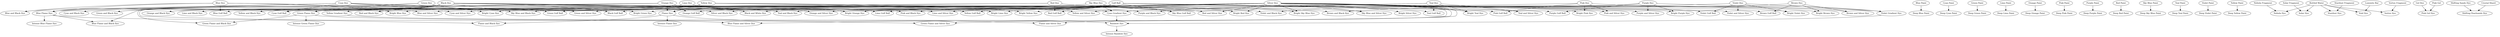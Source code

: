 digraph G {
  "Silver Dye" -> "Black and White Dye" [color="black"];
  "Black Dye" -> "Black and White Dye" [color="black"];
  "Golf Ball" -> "Black Golf Ball" [color="black"];
  "Black Dye" -> "Black Golf Ball" [color="black"];
  "Blue Dye" -> "Blue and Black Dye" [color="black"];
  "Black Dye" -> "Blue and Black Dye" [color="black"];
  "Blue Dye" -> "Blue and Silver Dye" [color="black"];
  "Silver Dye" -> "Blue and Silver Dye" [color="black"];
  "Blue Flame Dye" -> "Blue Flame and Black Dye" [color="black"];
  "Black Dye" -> "Blue Flame and Black Dye" [color="black"];
  "Blue Flame Dye" -> "Blue Flame and Silver Dye" [color="black"];
  "Silver Dye" -> "Blue Flame and Silver Dye" [color="black"];
  "Cyan Dye" -> "Blue Flame Dye" [color="black"];
  "Sky Blue Dye" -> "Blue Flame Dye" [color="black"];
  "Blue Dye" -> "Blue Flame Dye" [color="black"];
  "Golf Ball" -> "Blue Golf Ball" [color="black"];
  "Blue Dye" -> "Blue Golf Ball" [color="black"];
  "Blue Dye" -> "Bright Blue Dye" [color="black"];
  "Silver Dye" -> "Bright Blue Dye" [color="black"];
  "Brown Dye" -> "Bright Brown Dye" [color="black"];
  "Silver Dye" -> "Bright Brown Dye" [color="black"];
  "Cyan Dye" -> "Bright Cyan Dye" [color="black"];
  "Silver Dye" -> "Bright Cyan Dye" [color="black"];
  "Green Dye" -> "Bright Green Dye" [color="black"];
  "Silver Dye" -> "Bright Green Dye" [color="black"];
  "Lime Dye" -> "Bright Lime Dye" [color="black"];
  "Silver Dye" -> "Bright Lime Dye" [color="black"];
  "Orange Dye" -> "Bright Orange Dye" [color="black"];
  "Silver Dye" -> "Bright Orange Dye" [color="black"];
  "Pink Dye" -> "Bright Pink Dye" [color="black"];
  "Silver Dye" -> "Bright Pink Dye" [color="black"];
  "Purple Dye" -> "Bright Purple Dye" [color="black"];
  "Silver Dye" -> "Bright Purple Dye" [color="black"];
  "Red Dye" -> "Bright Red Dye" [color="black"];
  "Silver Dye" -> "Bright Red Dye" [color="black"];
  "Silver Dye" -> "Bright Silver Dye" [color="black"];
  "Sky Blue Dye" -> "Bright Sky Blue Dye" [color="black"];
  "Silver Dye" -> "Bright Sky Blue Dye" [color="black"];
  "Teal Dye" -> "Bright Teal Dye" [color="black"];
  "Silver Dye" -> "Bright Teal Dye" [color="black"];
  "Violet Dye" -> "Bright Violet Dye" [color="black"];
  "Silver Dye" -> "Bright Violet Dye" [color="black"];
  "Yellow Dye" -> "Bright Yellow Dye" [color="black"];
  "Silver Dye" -> "Bright Yellow Dye" [color="black"];
  "Brown Dye" -> "Brown and Black Dye" [color="black"];
  "Black Dye" -> "Brown and Black Dye" [color="black"];
  "Brown Dye" -> "Brown and Silver Dye" [color="black"];
  "Silver Dye" -> "Brown and Silver Dye" [color="black"];
  "Golf Ball" -> "Brown Golf Ball" [color="black"];
  "Brown Dye" -> "Brown Golf Ball" [color="black"];
  "Cyan Dye" -> "Cyan and Black Dye" [color="black"];
  "Black Dye" -> "Cyan and Black Dye" [color="black"];
  "Cyan Dye" -> "Cyan and Silver Dye" [color="black"];
  "Silver Dye" -> "Cyan and Silver Dye" [color="black"];
  "Golf Ball" -> "Cyan Golf Ball" [color="black"];
  "Cyan Dye" -> "Cyan Golf Ball" [color="black"];
  "Teal Dye" -> "Cyan Gradient Dye" [color="black"];
  "Cyan Dye" -> "Cyan Gradient Dye" [color="black"];
  "Sky Blue Dye" -> "Cyan Gradient Dye" [color="black"];
  "Blue Paint" -> "Deep Blue Paint" [color="black"];
  "Cyan Paint" -> "Deep Cyan Paint" [color="black"];
  "Green Paint" -> "Deep Green Paint" [color="black"];
  "Lime Paint" -> "Deep Lime Paint" [color="black"];
  "Orange Paint" -> "Deep Orange Paint" [color="black"];
  "Pink Paint" -> "Deep Pink Paint" [color="black"];
  "Purple Paint" -> "Deep Purple Paint" [color="black"];
  "Red Paint" -> "Deep Red Paint" [color="black"];
  "Sky Blue Paint" -> "Deep Sky Blue Paint" [color="black"];
  "Teal Paint" -> "Deep Teal Paint" [color="black"];
  "Violet Paint" -> "Deep Violet Paint" [color="black"];
  "Yellow Paint" -> "Deep Yellow Paint" [color="black"];
  "Flame Dye" -> "Flame and Black Dye" [color="black"];
  "Black Dye" -> "Flame and Black Dye" [color="black"];
  "Flame Dye" -> "Flame and Silver Dye" [color="black"];
  "Silver Dye" -> "Flame and Silver Dye" [color="black"];
  "Red Dye" -> "Flame Dye" [color="black"];
  "Orange Dye" -> "Flame Dye" [color="black"];
  "Yellow Dye" -> "Flame Dye" [color="black"];
  "Green Dye" -> "Green and Black Dye" [color="black"];
  "Black Dye" -> "Green and Black Dye" [color="black"];
  "Green Dye" -> "Green and Silver Dye" [color="black"];
  "Silver Dye" -> "Green and Silver Dye" [color="black"];
  "Green Flame Dye" -> "Green Flame and Black Dye" [color="black"];
  "Black Dye" -> "Green Flame and Black Dye" [color="black"];
  "Green Flame Dye" -> "Green Flame and Silver Dye" [color="black"];
  "Silver Dye" -> "Green Flame and Silver Dye" [color="black"];
  "Yellow Dye" -> "Green Flame Dye" [color="black"];
  "Lime Dye" -> "Green Flame Dye" [color="black"];
  "Green Dye" -> "Green Flame Dye" [color="black"];
  "Golf Ball" -> "Green Golf Ball" [color="black"];
  "Green Dye" -> "Green Golf Ball" [color="black"];
  "Blue Flame Dye" -> "Intense Blue Flame Dye" [color="black"];
  "Flame Dye" -> "Intense Flame Dye" [color="black"];
  "Green Flame Dye" -> "Intense Green Flame Dye" [color="black"];
  "Rainbow Dye" -> "Intense Rainbow Dye" [color="black"];
  "Lime Dye" -> "Lime and Black Dye" [color="black"];
  "Black Dye" -> "Lime and Black Dye" [color="black"];
  "Lime Dye" -> "Lime and Silver Dye" [color="black"];
  "Silver Dye" -> "Lime and Silver Dye" [color="black"];
  "Golf Ball" -> "Lime Golf Ball" [color="black"];
  "Lime Dye" -> "Lime Golf Ball" [color="black"];
  "Bottled Water" -> "Nebula Dye" [color="black"];
  "Nebula Fragment" -> "Nebula Dye" [color="black"];
  "Orange Dye" -> "Orange and Black Dye" [color="black"];
  "Black Dye" -> "Orange and Black Dye" [color="black"];
  "Orange Dye" -> "Orange and Silver Dye" [color="black"];
  "Silver Dye" -> "Orange and Silver Dye" [color="black"];
  "Golf Ball" -> "Orange Golf Ball" [color="black"];
  "Orange Dye" -> "Orange Golf Ball" [color="black"];
  "Pink Dye" -> "Pink and Black Dye" [color="black"];
  "Black Dye" -> "Pink and Black Dye" [color="black"];
  "Pink Dye" -> "Pink and Silver Dye" [color="black"];
  "Silver Dye" -> "Pink and Silver Dye" [color="black"];
  "Gel Dye" -> "Pink Gel Dye" [color="black"];
  "Pink Gel" -> "Pink Gel Dye" [color="black"];
  "Golf Ball" -> "Pink Golf Ball" [color="black"];
  "Pink Dye" -> "Pink Golf Ball" [color="black"];
  "Purple Dye" -> "Purple and Black Dye" [color="black"];
  "Black Dye" -> "Purple and Black Dye" [color="black"];
  "Purple Dye" -> "Purple and Silver Dye" [color="black"];
  "Silver Dye" -> "Purple and Silver Dye" [color="black"];
  "Golf Ball" -> "Purple Golf Ball" [color="black"];
  "Purple Dye" -> "Purple Golf Ball" [color="black"];
  "Yellow Gradient Dye" -> "Rainbow Dye" [color="black"];
  "Cyan Gradient Dye" -> "Rainbow Dye" [color="black"];
  "Violet Gradient Dye" -> "Rainbow Dye" [color="black"];
  "Red Dye" -> "Red and Black Dye" [color="black"];
  "Black Dye" -> "Red and Black Dye" [color="black"];
  "Red Dye" -> "Red and Silver Dye" [color="black"];
  "Silver Dye" -> "Red and Silver Dye" [color="black"];
  "Golf Ball" -> "Red Golf Ball" [color="black"];
  "Red Dye" -> "Red Golf Ball" [color="black"];
  "Shifting Sands Dye" -> "Shifting Pearlsands Dye" [color="black"];
  "Crystal Shard" -> "Shifting Pearlsands Dye" [color="black"];
  "Silver Dye" -> "Silver and Black Dye" [color="black"];
  "Black Dye" -> "Silver and Black Dye" [color="black"];
  "Sky Blue Dye" -> "Sky Blue and Black Dye" [color="black"];
  "Black Dye" -> "Sky Blue and Black Dye" [color="black"];
  "Sky Blue Dye" -> "Sky Blue and Silver Dye" [color="black"];
  "Silver Dye" -> "Sky Blue and Silver Dye" [color="black"];
  "Golf Ball" -> "Sky Blue Golf Ball" [color="black"];
  "Sky Blue Dye" -> "Sky Blue Golf Ball" [color="black"];
  "Bottled Water" -> "Solar Dye" [color="black"];
  "Solar Fragment" -> "Solar Dye" [color="black"];
  "Bottled Water" -> "Stardust Dye" [color="black"];
  "Stardust Fragment" -> "Stardust Dye" [color="black"];
  "Teal Dye" -> "Teal and Black Dye" [color="black"];
  "Black Dye" -> "Teal and Black Dye" [color="black"];
  "Teal Dye" -> "Teal and Silver Dye" [color="black"];
  "Silver Dye" -> "Teal and Silver Dye" [color="black"];
  "Golf Ball" -> "Teal Golf Ball" [color="black"];
  "Teal Dye" -> "Teal Golf Ball" [color="black"];
  "Violet Dye" -> "Violet and Black Dye" [color="black"];
  "Black Dye" -> "Violet and Black Dye" [color="black"];
  "Violet Dye" -> "Violet and Silver Dye" [color="black"];
  "Silver Dye" -> "Violet and Silver Dye" [color="black"];
  "Golf Ball" -> "Violet Golf Ball" [color="black"];
  "Violet Dye" -> "Violet Golf Ball" [color="black"];
  "Purple Dye" -> "Violet Gradient Dye" [color="black"];
  "Violet Dye" -> "Violet Gradient Dye" [color="black"];
  "Pink Dye" -> "Violet Gradient Dye" [color="black"];
  "Bottled Water" -> "Void Dye" [color="black"];
  "Luminite Bar" -> "Void Dye" [color="black"];
  "Bottled Water" -> "Vortex Dye" [color="black"];
  "Vortex Fragment" -> "Vortex Dye" [color="black"];
  "Yellow Dye" -> "Yellow and Black Dye" [color="black"];
  "Black Dye" -> "Yellow and Black Dye" [color="black"];
  "Yellow Dye" -> "Yellow and Silver Dye" [color="black"];
  "Silver Dye" -> "Yellow and Silver Dye" [color="black"];
  "Golf Ball" -> "Yellow Golf Ball" [color="black"];
  "Yellow Dye" -> "Yellow Golf Ball" [color="black"];
  "Orange Dye" -> "Yellow Gradient Dye" [color="black"];
  "Yellow Dye" -> "Yellow Gradient Dye" [color="black"];
  "Lime Dye" -> "Yellow Gradient Dye" [color="black"];
}
